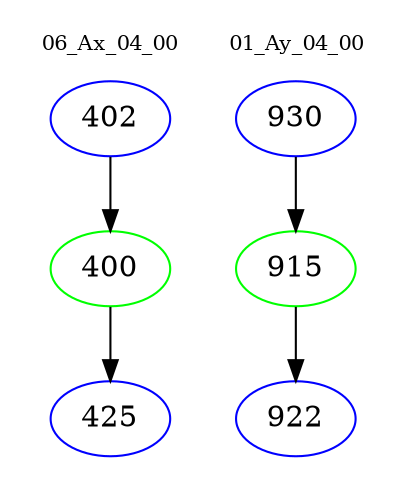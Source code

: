 digraph{
subgraph cluster_0 {
color = white
label = "06_Ax_04_00";
fontsize=10;
T0_402 [label="402", color="blue"]
T0_402 -> T0_400 [color="black"]
T0_400 [label="400", color="green"]
T0_400 -> T0_425 [color="black"]
T0_425 [label="425", color="blue"]
}
subgraph cluster_1 {
color = white
label = "01_Ay_04_00";
fontsize=10;
T1_930 [label="930", color="blue"]
T1_930 -> T1_915 [color="black"]
T1_915 [label="915", color="green"]
T1_915 -> T1_922 [color="black"]
T1_922 [label="922", color="blue"]
}
}
